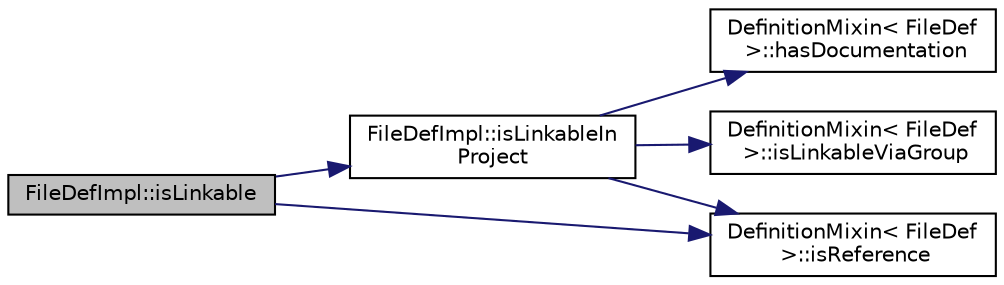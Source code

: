 digraph "FileDefImpl::isLinkable"
{
 // LATEX_PDF_SIZE
  edge [fontname="Helvetica",fontsize="10",labelfontname="Helvetica",labelfontsize="10"];
  node [fontname="Helvetica",fontsize="10",shape=record];
  rankdir="LR";
  Node1 [label="FileDefImpl::isLinkable",height=0.2,width=0.4,color="black", fillcolor="grey75", style="filled", fontcolor="black",tooltip=" "];
  Node1 -> Node2 [color="midnightblue",fontsize="10",style="solid",fontname="Helvetica"];
  Node2 [label="FileDefImpl::isLinkableIn\lProject",height=0.2,width=0.4,color="black", fillcolor="white", style="filled",URL="$classFileDefImpl.html#aa7e889ad1b087b9dd93b68efdafb6d51",tooltip=" "];
  Node2 -> Node3 [color="midnightblue",fontsize="10",style="solid",fontname="Helvetica"];
  Node3 [label="DefinitionMixin\< FileDef\l \>::hasDocumentation",height=0.2,width=0.4,color="black", fillcolor="white", style="filled",URL="$classDefinitionMixin.html#a41ceab8b372a47ef408efadf43bdc31c",tooltip=" "];
  Node2 -> Node4 [color="midnightblue",fontsize="10",style="solid",fontname="Helvetica"];
  Node4 [label="DefinitionMixin\< FileDef\l \>::isLinkableViaGroup",height=0.2,width=0.4,color="black", fillcolor="white", style="filled",URL="$classDefinitionMixin.html#a6779f8c7c61ed1dad7cbe33cffaab292",tooltip=" "];
  Node2 -> Node5 [color="midnightblue",fontsize="10",style="solid",fontname="Helvetica"];
  Node5 [label="DefinitionMixin\< FileDef\l \>::isReference",height=0.2,width=0.4,color="black", fillcolor="white", style="filled",URL="$classDefinitionMixin.html#a4255a2bb5ac1e9f4f2cbe910c2c229ce",tooltip=" "];
  Node1 -> Node5 [color="midnightblue",fontsize="10",style="solid",fontname="Helvetica"];
}
